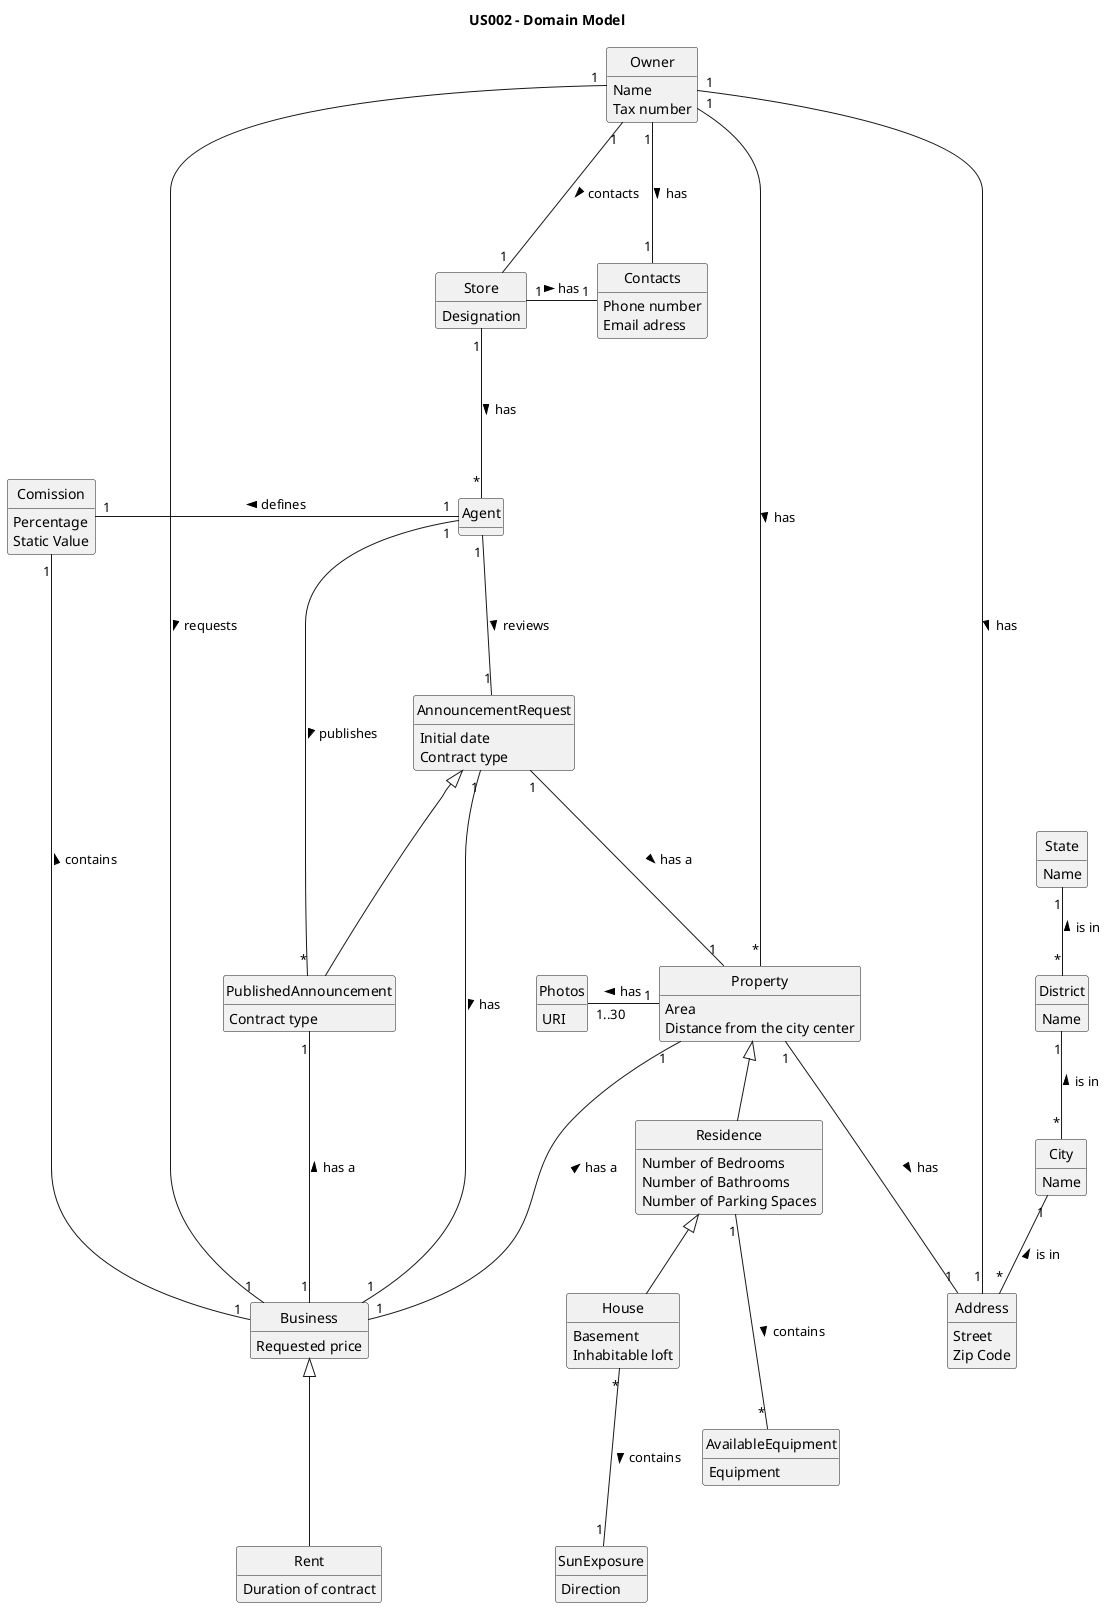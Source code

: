 @startuml

skinparam groupInheritance 2
skinparam monochrome true
skinparam packageStyle rectangle
skinparam shadowing false
'skinparam linetype ortho
'left to right direction
skinparam classAttributeIconSize 0
hide circle
hide methods

title US002 - Domain Model

class Address{
Street
Zip Code
}

class City{
Name
}

class District{
Name
}

class State{
Name
}


State "1"-- "*" District: is in <
District "1"-- "*" City: is in <
City "1"-- "*" Address: is in <


class Contacts {
Phone number
Email adress
}

class Business {
Requested price
}

class Store {
Designation
}

class Owner {
Name
Tax number
}

Owner "1" -down-- "1" Contacts: has >
Store "1" -right-- "1" Contacts: has >
Address "1" -left-- "1" Owner: has <
Owner "1" -down-- "1" Store: contacts >
Agent "*" -up-- "1" Store: has <


class Residence {
Number of Bedrooms
Number of Bathrooms
Number of Parking Spaces
 }

class Property {
Area
Distance from the city center
}

class Photos{
URI
}

class House {
Basement
Inhabitable loft
}

class SunExposure {
Direction
}

class AvailableEquipment {
Equipment
}

Residence <|-down- House
Property <|-down- Residence
Property "1" -left-- "1..30" Photos: has >
SunExposure "1" -up-- "*" House: contains <
Address "1" -up-- "1" Property: has <
Owner "1" -down-- "*" Property: has >
AvailableEquipment "*" -up-- "1" Residence: contains <



class Comission{
Percentage
Static Value
}

class Rent {
Duration of contract
}

class AnnouncementRequest{
Initial date
Contract type
}

class PublishedAnnouncement {
Contract type
}

Comission "1" -right-- "1" Agent: defines <
Comission "1" --- "1" Business: contains <
Owner "1" --- "1" Business: requests >
Property "1" --- "1" Business: has a <
AnnouncementRequest "1" --- "1" Business: has >
Agent "1" --- "1" AnnouncementRequest : reviews >
AnnouncementRequest "1" --- "1" Property: has a >
AnnouncementRequest  <|---  PublishedAnnouncement
PublishedAnnouncement "*" --- "1" Agent: publishes <
PublishedAnnouncement "1" --- "1" Business: has a <
Business <|--- Rent


@enduml